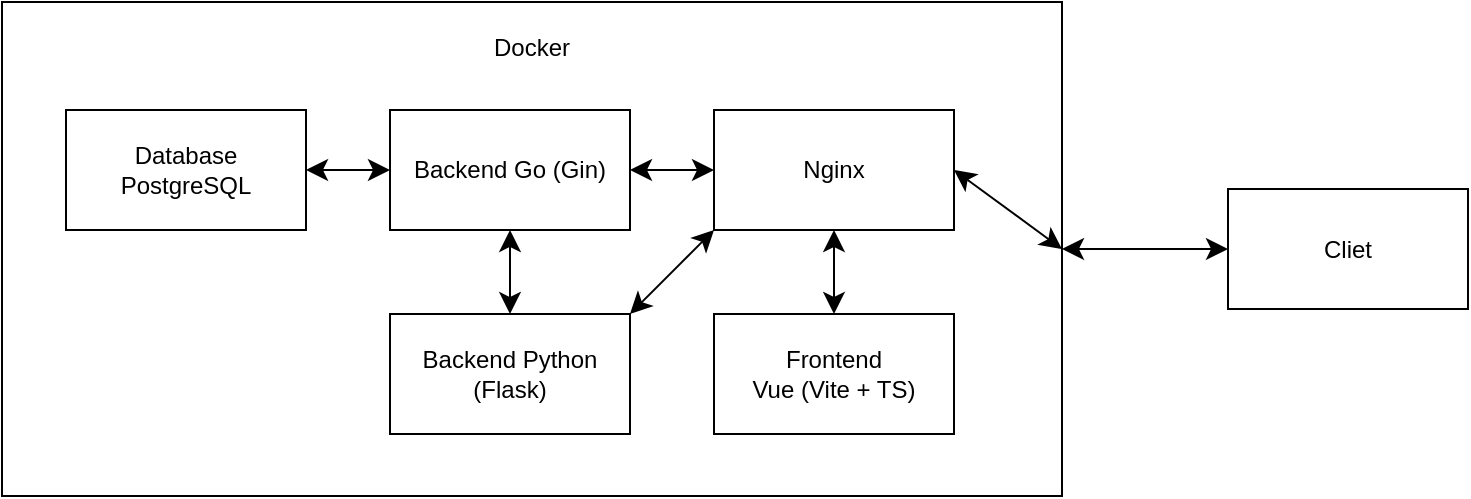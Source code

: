 <mxfile version="26.3.0">
  <diagram name="Страница — 1" id="zbMt8ld53hos1hts9wzq">
    <mxGraphModel dx="925" dy="1243" grid="0" gridSize="10" guides="1" tooltips="1" connect="1" arrows="1" fold="1" page="0" pageScale="1" pageWidth="827" pageHeight="1169" math="0" shadow="0">
      <root>
        <mxCell id="0" />
        <mxCell id="1" parent="0" />
        <mxCell id="MN3PHeWG23Chj6dq9QR9-1" value="" style="rounded=0;whiteSpace=wrap;html=1;" vertex="1" parent="1">
          <mxGeometry x="27" y="-82" width="530" height="247" as="geometry" />
        </mxCell>
        <mxCell id="MN3PHeWG23Chj6dq9QR9-2" value="Database&lt;br&gt;PostgreSQL" style="rounded=0;whiteSpace=wrap;html=1;" vertex="1" parent="1">
          <mxGeometry x="59" y="-28" width="120" height="60" as="geometry" />
        </mxCell>
        <mxCell id="MN3PHeWG23Chj6dq9QR9-4" value="Backend Go (Gin)" style="rounded=0;whiteSpace=wrap;html=1;" vertex="1" parent="1">
          <mxGeometry x="221" y="-28" width="120" height="60" as="geometry" />
        </mxCell>
        <mxCell id="MN3PHeWG23Chj6dq9QR9-5" value="Backend Python (Flask)" style="rounded=0;whiteSpace=wrap;html=1;" vertex="1" parent="1">
          <mxGeometry x="221" y="74" width="120" height="60" as="geometry" />
        </mxCell>
        <mxCell id="MN3PHeWG23Chj6dq9QR9-7" value="" style="endArrow=classic;startArrow=classic;html=1;rounded=0;fontSize=12;startSize=8;endSize=8;curved=1;exitX=1;exitY=0.5;exitDx=0;exitDy=0;entryX=0;entryY=0.5;entryDx=0;entryDy=0;" edge="1" parent="1" source="MN3PHeWG23Chj6dq9QR9-2" target="MN3PHeWG23Chj6dq9QR9-4">
          <mxGeometry width="50" height="50" relative="1" as="geometry">
            <mxPoint x="201" y="73" as="sourcePoint" />
            <mxPoint x="251" y="23" as="targetPoint" />
          </mxGeometry>
        </mxCell>
        <mxCell id="MN3PHeWG23Chj6dq9QR9-8" value="" style="endArrow=classic;startArrow=classic;html=1;rounded=0;fontSize=12;startSize=8;endSize=8;curved=1;exitX=0.5;exitY=1;exitDx=0;exitDy=0;entryX=0.5;entryY=0;entryDx=0;entryDy=0;" edge="1" parent="1" source="MN3PHeWG23Chj6dq9QR9-4" target="MN3PHeWG23Chj6dq9QR9-5">
          <mxGeometry width="50" height="50" relative="1" as="geometry">
            <mxPoint x="315" y="136" as="sourcePoint" />
            <mxPoint x="365" y="86" as="targetPoint" />
          </mxGeometry>
        </mxCell>
        <mxCell id="MN3PHeWG23Chj6dq9QR9-9" value="Nginx" style="rounded=0;whiteSpace=wrap;html=1;" vertex="1" parent="1">
          <mxGeometry x="383" y="-28" width="120" height="60" as="geometry" />
        </mxCell>
        <mxCell id="MN3PHeWG23Chj6dq9QR9-10" value="" style="endArrow=classic;startArrow=classic;html=1;rounded=0;fontSize=12;startSize=8;endSize=8;curved=1;exitX=1;exitY=0.5;exitDx=0;exitDy=0;entryX=0;entryY=0.5;entryDx=0;entryDy=0;" edge="1" parent="1" source="MN3PHeWG23Chj6dq9QR9-4" target="MN3PHeWG23Chj6dq9QR9-9">
          <mxGeometry width="50" height="50" relative="1" as="geometry">
            <mxPoint x="423" y="78" as="sourcePoint" />
            <mxPoint x="473" y="28" as="targetPoint" />
          </mxGeometry>
        </mxCell>
        <mxCell id="MN3PHeWG23Chj6dq9QR9-11" value="" style="endArrow=classic;startArrow=classic;html=1;rounded=0;fontSize=12;startSize=8;endSize=8;curved=1;exitX=1;exitY=0;exitDx=0;exitDy=0;entryX=0;entryY=1;entryDx=0;entryDy=0;" edge="1" parent="1" source="MN3PHeWG23Chj6dq9QR9-5" target="MN3PHeWG23Chj6dq9QR9-9">
          <mxGeometry width="50" height="50" relative="1" as="geometry">
            <mxPoint x="403" y="134" as="sourcePoint" />
            <mxPoint x="453" y="84" as="targetPoint" />
          </mxGeometry>
        </mxCell>
        <mxCell id="MN3PHeWG23Chj6dq9QR9-12" value="Frontend&lt;div&gt;Vue (Vite + TS)&lt;/div&gt;" style="rounded=0;whiteSpace=wrap;html=1;" vertex="1" parent="1">
          <mxGeometry x="383" y="74" width="120" height="60" as="geometry" />
        </mxCell>
        <mxCell id="MN3PHeWG23Chj6dq9QR9-13" value="" style="endArrow=classic;startArrow=classic;html=1;rounded=0;fontSize=12;startSize=8;endSize=8;curved=1;exitX=0.5;exitY=0;exitDx=0;exitDy=0;entryX=0.5;entryY=1;entryDx=0;entryDy=0;" edge="1" parent="1" source="MN3PHeWG23Chj6dq9QR9-12" target="MN3PHeWG23Chj6dq9QR9-9">
          <mxGeometry width="50" height="50" relative="1" as="geometry">
            <mxPoint x="544" y="70" as="sourcePoint" />
            <mxPoint x="594" y="20" as="targetPoint" />
          </mxGeometry>
        </mxCell>
        <mxCell id="MN3PHeWG23Chj6dq9QR9-14" value="Docker" style="text;html=1;align=center;verticalAlign=middle;whiteSpace=wrap;rounded=0;" vertex="1" parent="1">
          <mxGeometry x="262" y="-74" width="60" height="30" as="geometry" />
        </mxCell>
        <mxCell id="MN3PHeWG23Chj6dq9QR9-16" value="" style="endArrow=classic;startArrow=classic;html=1;rounded=0;fontSize=12;startSize=8;endSize=8;curved=1;exitX=1;exitY=0.5;exitDx=0;exitDy=0;entryX=1;entryY=0.5;entryDx=0;entryDy=0;" edge="1" parent="1" source="MN3PHeWG23Chj6dq9QR9-9" target="MN3PHeWG23Chj6dq9QR9-1">
          <mxGeometry width="50" height="50" relative="1" as="geometry">
            <mxPoint x="503" y="154" as="sourcePoint" />
            <mxPoint x="573.711" y="104" as="targetPoint" />
          </mxGeometry>
        </mxCell>
        <mxCell id="MN3PHeWG23Chj6dq9QR9-17" value="Cliet" style="rounded=0;whiteSpace=wrap;html=1;" vertex="1" parent="1">
          <mxGeometry x="640" y="11.5" width="120" height="60" as="geometry" />
        </mxCell>
        <mxCell id="MN3PHeWG23Chj6dq9QR9-19" value="" style="endArrow=classic;startArrow=classic;html=1;rounded=0;fontSize=12;startSize=8;endSize=8;curved=1;exitX=1;exitY=0.5;exitDx=0;exitDy=0;entryX=0;entryY=0.5;entryDx=0;entryDy=0;" edge="1" parent="1" source="MN3PHeWG23Chj6dq9QR9-1" target="MN3PHeWG23Chj6dq9QR9-17">
          <mxGeometry width="50" height="50" relative="1" as="geometry">
            <mxPoint x="717" y="177" as="sourcePoint" />
            <mxPoint x="767" y="127" as="targetPoint" />
          </mxGeometry>
        </mxCell>
      </root>
    </mxGraphModel>
  </diagram>
</mxfile>
